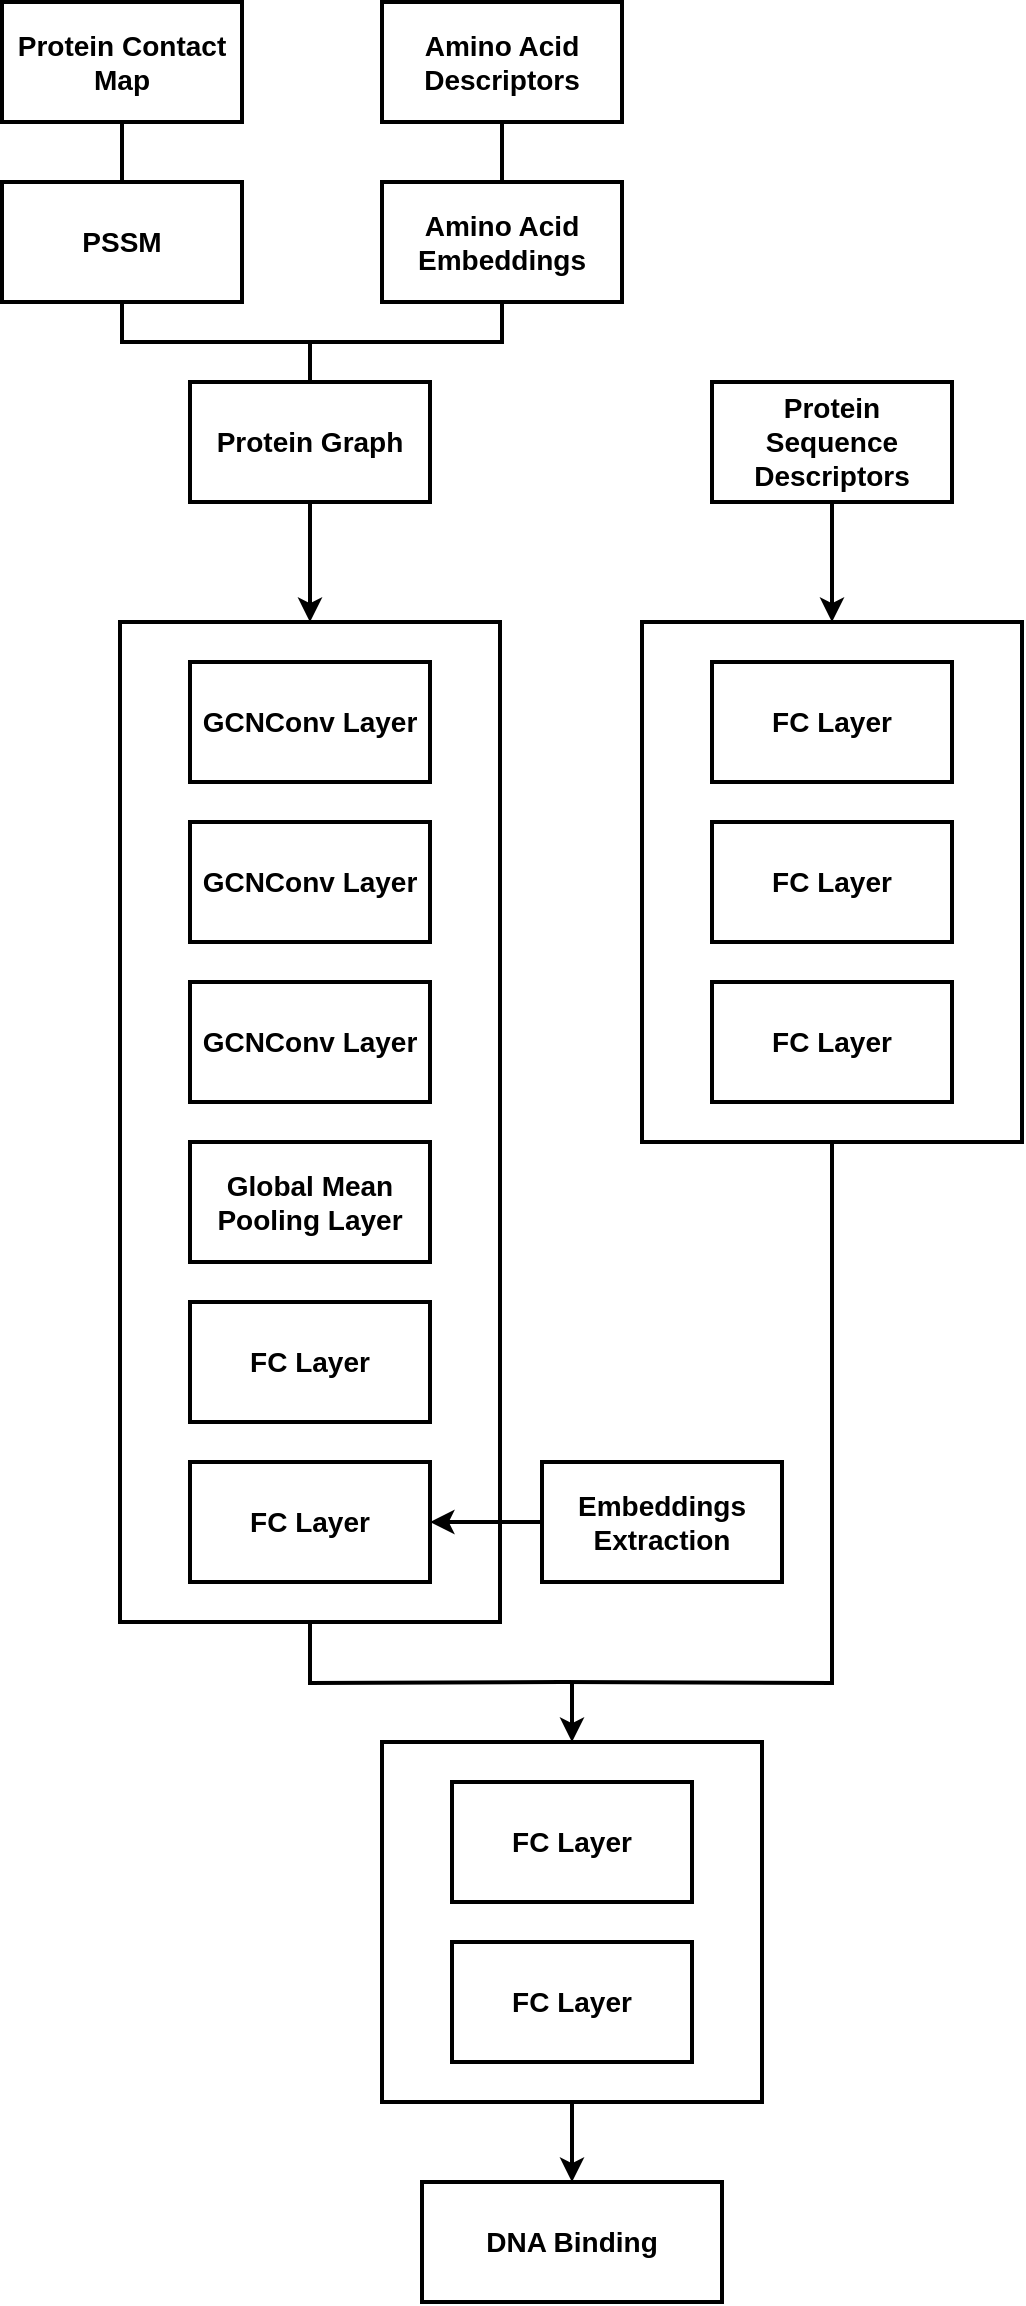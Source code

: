 <mxfile version="21.0.6" type="device"><diagram name="Page-1" id="0UhK2oHr-aNdzvWgiHJH"><mxGraphModel dx="1050" dy="541" grid="1" gridSize="10" guides="1" tooltips="1" connect="1" arrows="1" fold="1" page="1" pageScale="1" pageWidth="2339" pageHeight="3300" math="0" shadow="0"><root><mxCell id="0"/><mxCell id="1" parent="0"/><mxCell id="qrrKby9xyUrzdjWpDHfk-29" style="edgeStyle=orthogonalEdgeStyle;rounded=0;orthogonalLoop=1;jettySize=auto;html=1;entryX=0.5;entryY=0;entryDx=0;entryDy=0;strokeWidth=2;fontSize=14;startArrow=none;startFill=0;endArrow=classic;endFill=1;" parent="1" source="qrrKby9xyUrzdjWpDHfk-28" target="qrrKby9xyUrzdjWpDHfk-19" edge="1"><mxGeometry relative="1" as="geometry"/></mxCell><mxCell id="qrrKby9xyUrzdjWpDHfk-28" value="" style="rounded=0;whiteSpace=wrap;html=1;strokeWidth=2;fontSize=14;" parent="1" vertex="1"><mxGeometry x="680" y="1380" width="190" height="180" as="geometry"/></mxCell><mxCell id="qrrKby9xyUrzdjWpDHfk-17" value="" style="rounded=0;whiteSpace=wrap;html=1;strokeWidth=2;fontSize=14;" parent="1" vertex="1"><mxGeometry x="810" y="820" width="190" height="260" as="geometry"/></mxCell><mxCell id="qrrKby9xyUrzdjWpDHfk-16" value="" style="rounded=0;whiteSpace=wrap;html=1;strokeWidth=2;fontSize=14;" parent="1" vertex="1"><mxGeometry x="549" y="820" width="190" height="500" as="geometry"/></mxCell><mxCell id="6ibi6sYEwBcaEhBv7q3w-1" style="edgeStyle=orthogonalEdgeStyle;rounded=0;orthogonalLoop=1;jettySize=auto;html=1;entryX=0.5;entryY=0;entryDx=0;entryDy=0;strokeWidth=2;" parent="1" source="3qgysg2rjavdF_Ig7YvA-1" target="qrrKby9xyUrzdjWpDHfk-16" edge="1"><mxGeometry relative="1" as="geometry"/></mxCell><mxCell id="3qgysg2rjavdF_Ig7YvA-1" value="&lt;b&gt;&lt;font style=&quot;font-size: 14px;&quot;&gt;Protein Graph&lt;/font&gt;&lt;/b&gt;" style="rounded=0;whiteSpace=wrap;html=1;strokeWidth=2;" parent="1" vertex="1"><mxGeometry x="584" y="700" width="120" height="60" as="geometry"/></mxCell><mxCell id="qrrKby9xyUrzdjWpDHfk-1" value="" style="shape=image;html=1;verticalAlign=top;verticalLabelPosition=bottom;labelBackgroundColor=#ffffff;imageAspect=0;aspect=fixed;image=https://cdn3.iconfinder.com/data/icons/user-interface-169/32/plus-128.png;strokeWidth=2;" parent="1" vertex="1"><mxGeometry x="620" y="560" width="48" height="48" as="geometry"/></mxCell><mxCell id="qrrKby9xyUrzdjWpDHfk-2" value="&lt;b&gt;&lt;font style=&quot;font-size: 14px;&quot;&gt;Amino Acid Descriptors&lt;/font&gt;&lt;/b&gt;" style="rounded=0;whiteSpace=wrap;html=1;strokeWidth=2;" parent="1" vertex="1"><mxGeometry x="680" y="510" width="120" height="60" as="geometry"/></mxCell><mxCell id="qrrKby9xyUrzdjWpDHfk-3" value="&lt;b&gt;&lt;font style=&quot;font-size: 14px;&quot;&gt;GCNConv Layer&lt;/font&gt;&lt;/b&gt;" style="rounded=0;whiteSpace=wrap;html=1;strokeWidth=2;" parent="1" vertex="1"><mxGeometry x="584" y="840" width="120" height="60" as="geometry"/></mxCell><mxCell id="qrrKby9xyUrzdjWpDHfk-6" value="&lt;b&gt;&lt;font style=&quot;font-size: 14px;&quot;&gt;Global Mean Pooling Layer&lt;/font&gt;&lt;/b&gt;" style="rounded=0;whiteSpace=wrap;html=1;strokeWidth=2;" parent="1" vertex="1"><mxGeometry x="584" y="1080" width="120" height="60" as="geometry"/></mxCell><mxCell id="qrrKby9xyUrzdjWpDHfk-7" value="&lt;b&gt;&lt;font style=&quot;font-size: 14px;&quot;&gt;FC Layer&lt;/font&gt;&lt;/b&gt;" style="rounded=0;whiteSpace=wrap;html=1;strokeWidth=2;" parent="1" vertex="1"><mxGeometry x="584" y="1160" width="120" height="60" as="geometry"/></mxCell><mxCell id="qrrKby9xyUrzdjWpDHfk-8" value="&lt;b&gt;&lt;font style=&quot;font-size: 14px;&quot;&gt;GCNConv Layer&lt;/font&gt;&lt;/b&gt;" style="rounded=0;whiteSpace=wrap;html=1;strokeWidth=2;" parent="1" vertex="1"><mxGeometry x="584" y="920" width="120" height="60" as="geometry"/></mxCell><mxCell id="qrrKby9xyUrzdjWpDHfk-9" value="&lt;b&gt;&lt;font style=&quot;font-size: 14px;&quot;&gt;GCNConv Layer&lt;/font&gt;&lt;/b&gt;" style="rounded=0;whiteSpace=wrap;html=1;strokeWidth=2;" parent="1" vertex="1"><mxGeometry x="584" y="1000" width="120" height="60" as="geometry"/></mxCell><mxCell id="qrrKby9xyUrzdjWpDHfk-10" value="&lt;b&gt;&lt;font style=&quot;font-size: 14px;&quot;&gt;FC Layer&lt;/font&gt;&lt;/b&gt;" style="rounded=0;whiteSpace=wrap;html=1;strokeWidth=2;" parent="1" vertex="1"><mxGeometry x="584" y="1240" width="120" height="60" as="geometry"/></mxCell><mxCell id="qrrKby9xyUrzdjWpDHfk-25" style="edgeStyle=orthogonalEdgeStyle;rounded=0;orthogonalLoop=1;jettySize=auto;html=1;entryX=0.5;entryY=0;entryDx=0;entryDy=0;strokeWidth=2;fontSize=14;startArrow=none;startFill=0;endArrow=classic;endFill=1;" parent="1" source="qrrKby9xyUrzdjWpDHfk-11" target="qrrKby9xyUrzdjWpDHfk-17" edge="1"><mxGeometry relative="1" as="geometry"/></mxCell><mxCell id="qrrKby9xyUrzdjWpDHfk-11" value="&lt;b&gt;&lt;font style=&quot;font-size: 14px;&quot;&gt;Protein Sequence Descriptors&lt;/font&gt;&lt;/b&gt;" style="rounded=0;whiteSpace=wrap;html=1;strokeWidth=2;" parent="1" vertex="1"><mxGeometry x="845" y="700" width="120" height="60" as="geometry"/></mxCell><mxCell id="qrrKby9xyUrzdjWpDHfk-12" value="&lt;b&gt;&lt;font style=&quot;font-size: 14px;&quot;&gt;FC Layer&lt;/font&gt;&lt;/b&gt;" style="rounded=0;whiteSpace=wrap;html=1;strokeWidth=2;" parent="1" vertex="1"><mxGeometry x="845" y="840" width="120" height="60" as="geometry"/></mxCell><mxCell id="qrrKby9xyUrzdjWpDHfk-13" value="&lt;b&gt;&lt;font style=&quot;font-size: 14px;&quot;&gt;FC Layer&lt;/font&gt;&lt;/b&gt;" style="rounded=0;whiteSpace=wrap;html=1;strokeWidth=2;" parent="1" vertex="1"><mxGeometry x="845" y="920" width="120" height="60" as="geometry"/></mxCell><mxCell id="qrrKby9xyUrzdjWpDHfk-14" value="&lt;b&gt;&lt;font style=&quot;font-size: 14px;&quot;&gt;FC Layer&lt;/font&gt;&lt;/b&gt;" style="rounded=0;whiteSpace=wrap;html=1;strokeWidth=2;" parent="1" vertex="1"><mxGeometry x="845" y="1000" width="120" height="60" as="geometry"/></mxCell><mxCell id="qrrKby9xyUrzdjWpDHfk-15" value="&lt;b&gt;&lt;font style=&quot;font-size: 14px;&quot;&gt;FC Layer&lt;/font&gt;&lt;/b&gt;" style="rounded=0;whiteSpace=wrap;html=1;strokeWidth=2;" parent="1" vertex="1"><mxGeometry x="715" y="1400" width="120" height="60" as="geometry"/></mxCell><mxCell id="qrrKby9xyUrzdjWpDHfk-18" value="&lt;b&gt;&lt;font style=&quot;font-size: 14px;&quot;&gt;FC Layer&lt;/font&gt;&lt;/b&gt;" style="rounded=0;whiteSpace=wrap;html=1;strokeWidth=2;" parent="1" vertex="1"><mxGeometry x="715" y="1480" width="120" height="60" as="geometry"/></mxCell><mxCell id="qrrKby9xyUrzdjWpDHfk-19" value="&lt;b&gt;&lt;font style=&quot;font-size: 14px;&quot;&gt;DNA Binding&lt;/font&gt;&lt;/b&gt;" style="rounded=0;whiteSpace=wrap;html=1;strokeWidth=2;" parent="1" vertex="1"><mxGeometry x="700" y="1600" width="150" height="60" as="geometry"/></mxCell><mxCell id="qrrKby9xyUrzdjWpDHfk-27" value="" style="endArrow=none;html=1;rounded=0;strokeWidth=2;fontSize=14;entryX=0.5;entryY=1;entryDx=0;entryDy=0;edgeStyle=orthogonalEdgeStyle;" parent="1" target="qrrKby9xyUrzdjWpDHfk-17" edge="1"><mxGeometry width="50" height="50" relative="1" as="geometry"><mxPoint x="770" y="1350" as="sourcePoint"/><mxPoint x="840" y="1250" as="targetPoint"/></mxGeometry></mxCell><mxCell id="qrrKby9xyUrzdjWpDHfk-33" value="" style="endArrow=none;html=1;rounded=0;strokeWidth=2;fontSize=14;entryX=0.5;entryY=1;entryDx=0;entryDy=0;edgeStyle=orthogonalEdgeStyle;" parent="1" target="qrrKby9xyUrzdjWpDHfk-16" edge="1"><mxGeometry width="50" height="50" relative="1" as="geometry"><mxPoint x="770" y="1350" as="sourcePoint"/><mxPoint x="800" y="1310" as="targetPoint"/></mxGeometry></mxCell><mxCell id="qrrKby9xyUrzdjWpDHfk-35" value="" style="endArrow=classic;html=1;rounded=0;strokeWidth=2;fontSize=14;entryX=0.5;entryY=0;entryDx=0;entryDy=0;endFill=1;" parent="1" target="qrrKby9xyUrzdjWpDHfk-28" edge="1"><mxGeometry width="50" height="50" relative="1" as="geometry"><mxPoint x="775" y="1350" as="sourcePoint"/><mxPoint x="800" y="1310" as="targetPoint"/></mxGeometry></mxCell><mxCell id="6ibi6sYEwBcaEhBv7q3w-2" value="&lt;b&gt;&lt;font style=&quot;font-size: 14px;&quot;&gt;Protein Contact Map&lt;/font&gt;&lt;/b&gt;" style="rounded=0;whiteSpace=wrap;html=1;strokeWidth=2;" parent="1" vertex="1"><mxGeometry x="490" y="510" width="120" height="60" as="geometry"/></mxCell><mxCell id="6ibi6sYEwBcaEhBv7q3w-3" value="&lt;b&gt;&lt;font style=&quot;font-size: 14px;&quot;&gt;PSSM&lt;/font&gt;&lt;/b&gt;" style="rounded=0;whiteSpace=wrap;html=1;strokeWidth=2;" parent="1" vertex="1"><mxGeometry x="490" y="600" width="120" height="60" as="geometry"/></mxCell><mxCell id="6ibi6sYEwBcaEhBv7q3w-4" value="&lt;b&gt;&lt;font style=&quot;font-size: 14px;&quot;&gt;Amino Acid Embeddings&lt;/font&gt;&lt;/b&gt;" style="rounded=0;whiteSpace=wrap;html=1;strokeWidth=2;" parent="1" vertex="1"><mxGeometry x="680" y="600" width="120" height="60" as="geometry"/></mxCell><mxCell id="6ibi6sYEwBcaEhBv7q3w-5" value="" style="endArrow=none;html=1;rounded=0;strokeWidth=2;entryX=0.5;entryY=1;entryDx=0;entryDy=0;exitX=0.5;exitY=0;exitDx=0;exitDy=0;" parent="1" source="6ibi6sYEwBcaEhBv7q3w-3" target="6ibi6sYEwBcaEhBv7q3w-2" edge="1"><mxGeometry width="50" height="50" relative="1" as="geometry"><mxPoint x="680" y="640" as="sourcePoint"/><mxPoint x="730" y="590" as="targetPoint"/></mxGeometry></mxCell><mxCell id="6ibi6sYEwBcaEhBv7q3w-6" value="" style="endArrow=none;html=1;rounded=0;entryX=0.5;entryY=1;entryDx=0;entryDy=0;exitX=0.5;exitY=0;exitDx=0;exitDy=0;strokeWidth=2;" parent="1" source="6ibi6sYEwBcaEhBv7q3w-4" target="qrrKby9xyUrzdjWpDHfk-2" edge="1"><mxGeometry width="50" height="50" relative="1" as="geometry"><mxPoint x="680" y="640" as="sourcePoint"/><mxPoint x="730" y="590" as="targetPoint"/></mxGeometry></mxCell><mxCell id="6ibi6sYEwBcaEhBv7q3w-7" value="" style="endArrow=none;html=1;rounded=0;exitX=0.5;exitY=1;exitDx=0;exitDy=0;strokeWidth=2;edgeStyle=orthogonalEdgeStyle;entryX=0.5;entryY=0;entryDx=0;entryDy=0;" parent="1" source="6ibi6sYEwBcaEhBv7q3w-3" target="3qgysg2rjavdF_Ig7YvA-1" edge="1"><mxGeometry width="50" height="50" relative="1" as="geometry"><mxPoint x="680" y="640" as="sourcePoint"/><mxPoint x="550" y="680" as="targetPoint"/></mxGeometry></mxCell><mxCell id="6ibi6sYEwBcaEhBv7q3w-8" value="" style="endArrow=none;html=1;rounded=0;exitX=0.5;exitY=1;exitDx=0;exitDy=0;strokeWidth=2;edgeStyle=orthogonalEdgeStyle;entryX=0.5;entryY=0;entryDx=0;entryDy=0;" parent="1" source="6ibi6sYEwBcaEhBv7q3w-4" target="3qgysg2rjavdF_Ig7YvA-1" edge="1"><mxGeometry width="50" height="50" relative="1" as="geometry"><mxPoint x="680" y="640" as="sourcePoint"/><mxPoint x="740" y="680" as="targetPoint"/></mxGeometry></mxCell><mxCell id="C2baHb7mkffAOGCqoXpM-2" style="edgeStyle=orthogonalEdgeStyle;rounded=0;orthogonalLoop=1;jettySize=auto;html=1;entryX=1;entryY=0.5;entryDx=0;entryDy=0;strokeWidth=2;" edge="1" parent="1" source="C2baHb7mkffAOGCqoXpM-1" target="qrrKby9xyUrzdjWpDHfk-10"><mxGeometry relative="1" as="geometry"/></mxCell><mxCell id="C2baHb7mkffAOGCqoXpM-1" value="&lt;b&gt;&lt;font style=&quot;font-size: 14px;&quot;&gt;Embeddings Extraction&lt;/font&gt;&lt;/b&gt;" style="rounded=0;whiteSpace=wrap;html=1;strokeWidth=2;strokeColor=default;" vertex="1" parent="1"><mxGeometry x="760" y="1240" width="120" height="60" as="geometry"/></mxCell></root></mxGraphModel></diagram></mxfile>